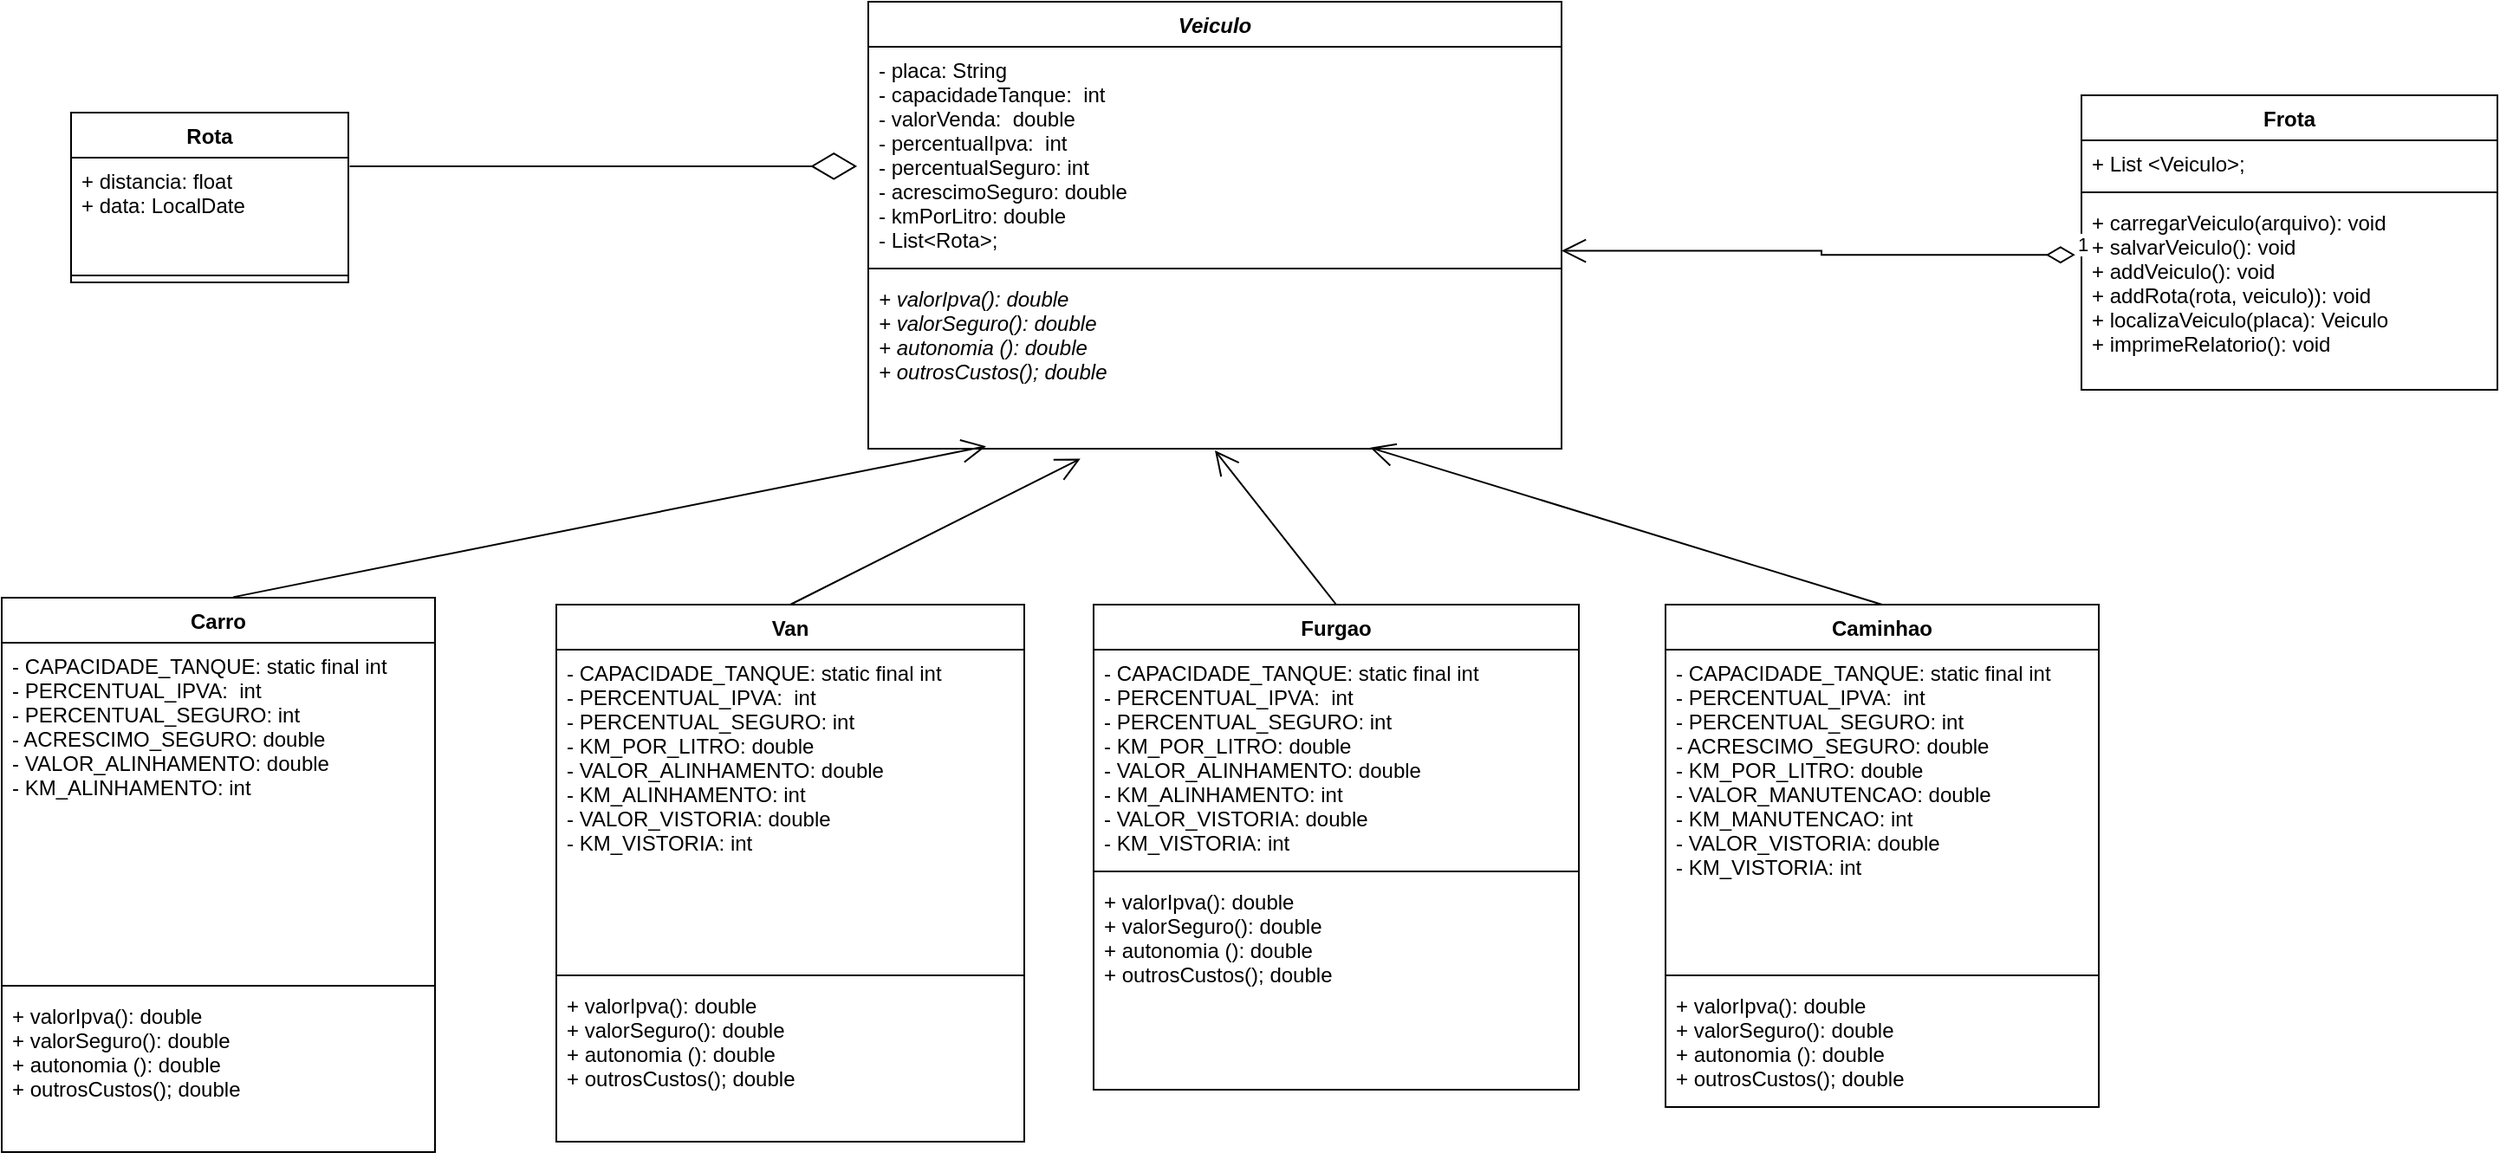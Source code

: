 <mxfile>
    <diagram id="b14o44YSXvndtRLI9eDr" name="Página-1">
        <mxGraphModel dx="1924" dy="915" grid="1" gridSize="10" guides="1" tooltips="1" connect="1" arrows="1" fold="1" page="1" pageScale="1" pageWidth="1169" pageHeight="827" math="0" shadow="0">
            <root>
                <mxCell id="0"/>
                <mxCell id="1" parent="0"/>
                <mxCell id="70SCjkegAnHCq_JwYa3w-1" value="Veiculo" style="swimlane;fontStyle=3;align=center;verticalAlign=top;childLayout=stackLayout;horizontal=1;startSize=26;horizontalStack=0;resizeParent=1;resizeParentMax=0;resizeLast=0;collapsible=1;marginBottom=0;" parent="1" vertex="1">
                    <mxGeometry x="-300" y="16" width="400" height="258" as="geometry"/>
                </mxCell>
                <mxCell id="70SCjkegAnHCq_JwYa3w-2" value="- placa: String&#10;- capacidadeTanque:  int&#10;- valorVenda:  double&#10;- percentualIpva:  int&#10;- percentualSeguro: int&#10;- acrescimoSeguro: double&#10;- kmPorLitro: double&#10;- List&lt;Rota&gt;;" style="text;strokeColor=none;fillColor=none;align=left;verticalAlign=top;spacingLeft=4;spacingRight=4;overflow=hidden;rotatable=0;points=[[0,0.5],[1,0.5]];portConstraint=eastwest;" parent="70SCjkegAnHCq_JwYa3w-1" vertex="1">
                    <mxGeometry y="26" width="400" height="124" as="geometry"/>
                </mxCell>
                <mxCell id="70SCjkegAnHCq_JwYa3w-3" value="" style="line;strokeWidth=1;fillColor=none;align=left;verticalAlign=middle;spacingTop=-1;spacingLeft=3;spacingRight=3;rotatable=0;labelPosition=right;points=[];portConstraint=eastwest;strokeColor=inherit;" parent="70SCjkegAnHCq_JwYa3w-1" vertex="1">
                    <mxGeometry y="150" width="400" height="8" as="geometry"/>
                </mxCell>
                <mxCell id="70SCjkegAnHCq_JwYa3w-4" value="+ valorIpva(): double&#10;+ valorSeguro(): double&#10;+ autonomia (): double&#10;+ outrosCustos(); double" style="text;strokeColor=none;fillColor=none;align=left;verticalAlign=top;spacingLeft=4;spacingRight=4;overflow=hidden;rotatable=0;points=[[0,0.5],[1,0.5]];portConstraint=eastwest;fontStyle=2" parent="70SCjkegAnHCq_JwYa3w-1" vertex="1">
                    <mxGeometry y="158" width="400" height="100" as="geometry"/>
                </mxCell>
                <mxCell id="70SCjkegAnHCq_JwYa3w-5" value="Rota" style="swimlane;fontStyle=1;align=center;verticalAlign=top;childLayout=stackLayout;horizontal=1;startSize=26;horizontalStack=0;resizeParent=1;resizeParentMax=0;resizeLast=0;collapsible=1;marginBottom=0;" parent="1" vertex="1">
                    <mxGeometry x="-760" y="80" width="160" height="98" as="geometry"/>
                </mxCell>
                <mxCell id="70SCjkegAnHCq_JwYa3w-6" value="+ distancia: float&#10;+ data: LocalDate " style="text;strokeColor=none;fillColor=none;align=left;verticalAlign=top;spacingLeft=4;spacingRight=4;overflow=hidden;rotatable=0;points=[[0,0.5],[1,0.5]];portConstraint=eastwest;" parent="70SCjkegAnHCq_JwYa3w-5" vertex="1">
                    <mxGeometry y="26" width="160" height="64" as="geometry"/>
                </mxCell>
                <mxCell id="70SCjkegAnHCq_JwYa3w-7" value="" style="line;strokeWidth=1;fillColor=none;align=left;verticalAlign=middle;spacingTop=-1;spacingLeft=3;spacingRight=3;rotatable=0;labelPosition=right;points=[];portConstraint=eastwest;strokeColor=inherit;" parent="70SCjkegAnHCq_JwYa3w-5" vertex="1">
                    <mxGeometry y="90" width="160" height="8" as="geometry"/>
                </mxCell>
                <mxCell id="70SCjkegAnHCq_JwYa3w-10" value="Frota" style="swimlane;fontStyle=1;align=center;verticalAlign=top;childLayout=stackLayout;horizontal=1;startSize=26;horizontalStack=0;resizeParent=1;resizeParentMax=0;resizeLast=0;collapsible=1;marginBottom=0;" parent="1" vertex="1">
                    <mxGeometry x="400" y="70" width="240" height="170" as="geometry"/>
                </mxCell>
                <mxCell id="70SCjkegAnHCq_JwYa3w-11" value="+ List &lt;Veiculo&gt;;" style="text;strokeColor=none;fillColor=none;align=left;verticalAlign=top;spacingLeft=4;spacingRight=4;overflow=hidden;rotatable=0;points=[[0,0.5],[1,0.5]];portConstraint=eastwest;" parent="70SCjkegAnHCq_JwYa3w-10" vertex="1">
                    <mxGeometry y="26" width="240" height="26" as="geometry"/>
                </mxCell>
                <mxCell id="70SCjkegAnHCq_JwYa3w-12" value="" style="line;strokeWidth=1;fillColor=none;align=left;verticalAlign=middle;spacingTop=-1;spacingLeft=3;spacingRight=3;rotatable=0;labelPosition=right;points=[];portConstraint=eastwest;strokeColor=inherit;" parent="70SCjkegAnHCq_JwYa3w-10" vertex="1">
                    <mxGeometry y="52" width="240" height="8" as="geometry"/>
                </mxCell>
                <mxCell id="70SCjkegAnHCq_JwYa3w-13" value="+ carregarVeiculo(arquivo): void&#10;+ salvarVeiculo(): void&#10;+ addVeiculo(): void&#10;+ addRota(rota, veiculo)): void&#10;+ localizaVeiculo(placa): Veiculo&#10;+ imprimeRelatorio(): void" style="text;strokeColor=none;fillColor=none;align=left;verticalAlign=top;spacingLeft=4;spacingRight=4;overflow=hidden;rotatable=0;points=[[0,0.5],[1,0.5]];portConstraint=eastwest;" parent="70SCjkegAnHCq_JwYa3w-10" vertex="1">
                    <mxGeometry y="60" width="240" height="110" as="geometry"/>
                </mxCell>
                <mxCell id="70SCjkegAnHCq_JwYa3w-15" value="1" style="endArrow=open;html=1;endSize=12;startArrow=diamondThin;startSize=14;startFill=0;edgeStyle=orthogonalEdgeStyle;align=left;verticalAlign=bottom;rounded=0;exitX=-0.015;exitY=0.292;exitDx=0;exitDy=0;exitPerimeter=0;entryX=1;entryY=0.95;entryDx=0;entryDy=0;entryPerimeter=0;" parent="1" source="70SCjkegAnHCq_JwYa3w-13" target="70SCjkegAnHCq_JwYa3w-2" edge="1">
                    <mxGeometry x="-1" y="3" relative="1" as="geometry">
                        <mxPoint x="550" y="320" as="sourcePoint"/>
                        <mxPoint x="710" y="320" as="targetPoint"/>
                    </mxGeometry>
                </mxCell>
                <mxCell id="2" value="Carro" style="swimlane;fontStyle=1;align=center;verticalAlign=top;childLayout=stackLayout;horizontal=1;startSize=26;horizontalStack=0;resizeParent=1;resizeParentMax=0;resizeLast=0;collapsible=1;marginBottom=0;" vertex="1" parent="1">
                    <mxGeometry x="-800" y="360" width="250" height="320" as="geometry"/>
                </mxCell>
                <mxCell id="3" value="- CAPACIDADE_TANQUE: static final int&#10;- PERCENTUAL_IPVA:  int&#10;- PERCENTUAL_SEGURO: int&#10;- ACRESCIMO_SEGURO: double&#10;- VALOR_ALINHAMENTO: double&#10;- KM_ALINHAMENTO: int" style="text;strokeColor=none;fillColor=none;align=left;verticalAlign=top;spacingLeft=4;spacingRight=4;overflow=hidden;rotatable=0;points=[[0,0.5],[1,0.5]];portConstraint=eastwest;fontStyle=0" vertex="1" parent="2">
                    <mxGeometry y="26" width="250" height="194" as="geometry"/>
                </mxCell>
                <mxCell id="4" value="" style="line;strokeWidth=1;fillColor=none;align=left;verticalAlign=middle;spacingTop=-1;spacingLeft=3;spacingRight=3;rotatable=0;labelPosition=right;points=[];portConstraint=eastwest;" vertex="1" parent="2">
                    <mxGeometry y="220" width="250" height="8" as="geometry"/>
                </mxCell>
                <mxCell id="5" value="+ valorIpva(): double&#10;+ valorSeguro(): double&#10;+ autonomia (): double&#10;+ outrosCustos(); double" style="text;strokeColor=none;fillColor=none;align=left;verticalAlign=top;spacingLeft=4;spacingRight=4;overflow=hidden;rotatable=0;points=[[0,0.5],[1,0.5]];portConstraint=eastwest;fontStyle=0" vertex="1" parent="2">
                    <mxGeometry y="228" width="250" height="92" as="geometry"/>
                </mxCell>
                <mxCell id="15" value="Van" style="swimlane;fontStyle=1;align=center;verticalAlign=top;childLayout=stackLayout;horizontal=1;startSize=26;horizontalStack=0;resizeParent=1;resizeParentMax=0;resizeLast=0;collapsible=1;marginBottom=0;" vertex="1" parent="1">
                    <mxGeometry x="-480" y="364" width="270" height="310" as="geometry"/>
                </mxCell>
                <mxCell id="16" value="- CAPACIDADE_TANQUE: static final int&#10;- PERCENTUAL_IPVA:  int&#10;- PERCENTUAL_SEGURO: int&#10;- KM_POR_LITRO: double&#10;- VALOR_ALINHAMENTO: double&#10;- KM_ALINHAMENTO: int&#10;- VALOR_VISTORIA: double&#10;- KM_VISTORIA: int" style="text;strokeColor=none;fillColor=none;align=left;verticalAlign=top;spacingLeft=4;spacingRight=4;overflow=hidden;rotatable=0;points=[[0,0.5],[1,0.5]];portConstraint=eastwest;" vertex="1" parent="15">
                    <mxGeometry y="26" width="270" height="184" as="geometry"/>
                </mxCell>
                <mxCell id="17" value="" style="line;strokeWidth=1;fillColor=none;align=left;verticalAlign=middle;spacingTop=-1;spacingLeft=3;spacingRight=3;rotatable=0;labelPosition=right;points=[];portConstraint=eastwest;" vertex="1" parent="15">
                    <mxGeometry y="210" width="270" height="8" as="geometry"/>
                </mxCell>
                <mxCell id="18" value="+ valorIpva(): double&#10;+ valorSeguro(): double&#10;+ autonomia (): double&#10;+ outrosCustos(); double" style="text;strokeColor=none;fillColor=none;align=left;verticalAlign=top;spacingLeft=4;spacingRight=4;overflow=hidden;rotatable=0;points=[[0,0.5],[1,0.5]];portConstraint=eastwest;" vertex="1" parent="15">
                    <mxGeometry y="218" width="270" height="92" as="geometry"/>
                </mxCell>
                <mxCell id="19" value="Furgao" style="swimlane;fontStyle=1;align=center;verticalAlign=top;childLayout=stackLayout;horizontal=1;startSize=26;horizontalStack=0;resizeParent=1;resizeParentMax=0;resizeLast=0;collapsible=1;marginBottom=0;" vertex="1" parent="1">
                    <mxGeometry x="-170" y="364" width="280" height="280" as="geometry"/>
                </mxCell>
                <mxCell id="20" value="- CAPACIDADE_TANQUE: static final int&#10;- PERCENTUAL_IPVA:  int&#10;- PERCENTUAL_SEGURO: int&#10;- KM_POR_LITRO: double&#10;- VALOR_ALINHAMENTO: double&#10;- KM_ALINHAMENTO: int&#10;- VALOR_VISTORIA: double&#10;- KM_VISTORIA: int" style="text;strokeColor=none;fillColor=none;align=left;verticalAlign=top;spacingLeft=4;spacingRight=4;overflow=hidden;rotatable=0;points=[[0,0.5],[1,0.5]];portConstraint=eastwest;" vertex="1" parent="19">
                    <mxGeometry y="26" width="280" height="124" as="geometry"/>
                </mxCell>
                <mxCell id="21" value="" style="line;strokeWidth=1;fillColor=none;align=left;verticalAlign=middle;spacingTop=-1;spacingLeft=3;spacingRight=3;rotatable=0;labelPosition=right;points=[];portConstraint=eastwest;" vertex="1" parent="19">
                    <mxGeometry y="150" width="280" height="8" as="geometry"/>
                </mxCell>
                <mxCell id="22" value="+ valorIpva(): double&#10;+ valorSeguro(): double&#10;+ autonomia (): double&#10;+ outrosCustos(); double" style="text;strokeColor=none;fillColor=none;align=left;verticalAlign=top;spacingLeft=4;spacingRight=4;overflow=hidden;rotatable=0;points=[[0,0.5],[1,0.5]];portConstraint=eastwest;" vertex="1" parent="19">
                    <mxGeometry y="158" width="280" height="122" as="geometry"/>
                </mxCell>
                <mxCell id="23" value="Caminhao" style="swimlane;fontStyle=1;align=center;verticalAlign=top;childLayout=stackLayout;horizontal=1;startSize=26;horizontalStack=0;resizeParent=1;resizeParentMax=0;resizeLast=0;collapsible=1;marginBottom=0;" vertex="1" parent="1">
                    <mxGeometry x="160" y="364" width="250" height="290" as="geometry"/>
                </mxCell>
                <mxCell id="24" value="- CAPACIDADE_TANQUE: static final int&#10;- PERCENTUAL_IPVA:  int&#10;- PERCENTUAL_SEGURO: int&#10;- ACRESCIMO_SEGURO: double&#10;- KM_POR_LITRO: double&#10;- VALOR_MANUTENCAO: double&#10;- KM_MANUTENCAO: int&#10;- VALOR_VISTORIA: double&#10;- KM_VISTORIA: int" style="text;strokeColor=none;fillColor=none;align=left;verticalAlign=top;spacingLeft=4;spacingRight=4;overflow=hidden;rotatable=0;points=[[0,0.5],[1,0.5]];portConstraint=eastwest;fontStyle=0" vertex="1" parent="23">
                    <mxGeometry y="26" width="250" height="184" as="geometry"/>
                </mxCell>
                <mxCell id="25" value="" style="line;strokeWidth=1;fillColor=none;align=left;verticalAlign=middle;spacingTop=-1;spacingLeft=3;spacingRight=3;rotatable=0;labelPosition=right;points=[];portConstraint=eastwest;" vertex="1" parent="23">
                    <mxGeometry y="210" width="250" height="8" as="geometry"/>
                </mxCell>
                <mxCell id="26" value="+ valorIpva(): double&#10;+ valorSeguro(): double&#10;+ autonomia (): double&#10;+ outrosCustos(); double" style="text;strokeColor=none;fillColor=none;align=left;verticalAlign=top;spacingLeft=4;spacingRight=4;overflow=hidden;rotatable=0;points=[[0,0.5],[1,0.5]];portConstraint=eastwest;" vertex="1" parent="23">
                    <mxGeometry y="218" width="250" height="72" as="geometry"/>
                </mxCell>
                <mxCell id="31" value="" style="endArrow=open;endFill=1;endSize=12;html=1;exitX=0.534;exitY=-0.001;exitDx=0;exitDy=0;exitPerimeter=0;entryX=0.17;entryY=0.986;entryDx=0;entryDy=0;entryPerimeter=0;" edge="1" parent="1" source="2" target="70SCjkegAnHCq_JwYa3w-4">
                    <mxGeometry width="160" relative="1" as="geometry">
                        <mxPoint x="-480" y="150" as="sourcePoint"/>
                        <mxPoint x="-320" y="150" as="targetPoint"/>
                    </mxGeometry>
                </mxCell>
                <mxCell id="32" value="" style="endArrow=open;endFill=1;endSize=12;html=1;exitX=0.5;exitY=0;exitDx=0;exitDy=0;entryX=0.306;entryY=1.058;entryDx=0;entryDy=0;entryPerimeter=0;" edge="1" parent="1" source="15" target="70SCjkegAnHCq_JwYa3w-4">
                    <mxGeometry width="160" relative="1" as="geometry">
                        <mxPoint x="-656.5" y="369.846" as="sourcePoint"/>
                        <mxPoint x="-298" y="286.6" as="targetPoint"/>
                    </mxGeometry>
                </mxCell>
                <mxCell id="33" value="" style="endArrow=open;endFill=1;endSize=12;html=1;exitX=0.5;exitY=0;exitDx=0;exitDy=0;entryX=0.5;entryY=1.01;entryDx=0;entryDy=0;entryPerimeter=0;" edge="1" parent="1" source="19" target="70SCjkegAnHCq_JwYa3w-4">
                    <mxGeometry width="160" relative="1" as="geometry">
                        <mxPoint x="-335" y="374" as="sourcePoint"/>
                        <mxPoint x="-167.6" y="289.8" as="targetPoint"/>
                    </mxGeometry>
                </mxCell>
                <mxCell id="34" value="" style="endArrow=open;endFill=1;endSize=12;html=1;exitX=0.5;exitY=0;exitDx=0;exitDy=0;entryX=0.724;entryY=0.994;entryDx=0;entryDy=0;entryPerimeter=0;" edge="1" parent="1" source="23" target="70SCjkegAnHCq_JwYa3w-4">
                    <mxGeometry width="160" relative="1" as="geometry">
                        <mxPoint x="-15" y="374" as="sourcePoint"/>
                        <mxPoint x="-90" y="285" as="targetPoint"/>
                    </mxGeometry>
                </mxCell>
                <mxCell id="38" value="" style="endArrow=diamondThin;endFill=0;endSize=24;html=1;entryX=-0.016;entryY=0.556;entryDx=0;entryDy=0;entryPerimeter=0;exitX=1.005;exitY=0.078;exitDx=0;exitDy=0;exitPerimeter=0;" edge="1" parent="1" source="70SCjkegAnHCq_JwYa3w-6" target="70SCjkegAnHCq_JwYa3w-2">
                    <mxGeometry width="160" relative="1" as="geometry">
                        <mxPoint x="-580" y="240" as="sourcePoint"/>
                        <mxPoint x="-420" y="240" as="targetPoint"/>
                    </mxGeometry>
                </mxCell>
            </root>
        </mxGraphModel>
    </diagram>
</mxfile>